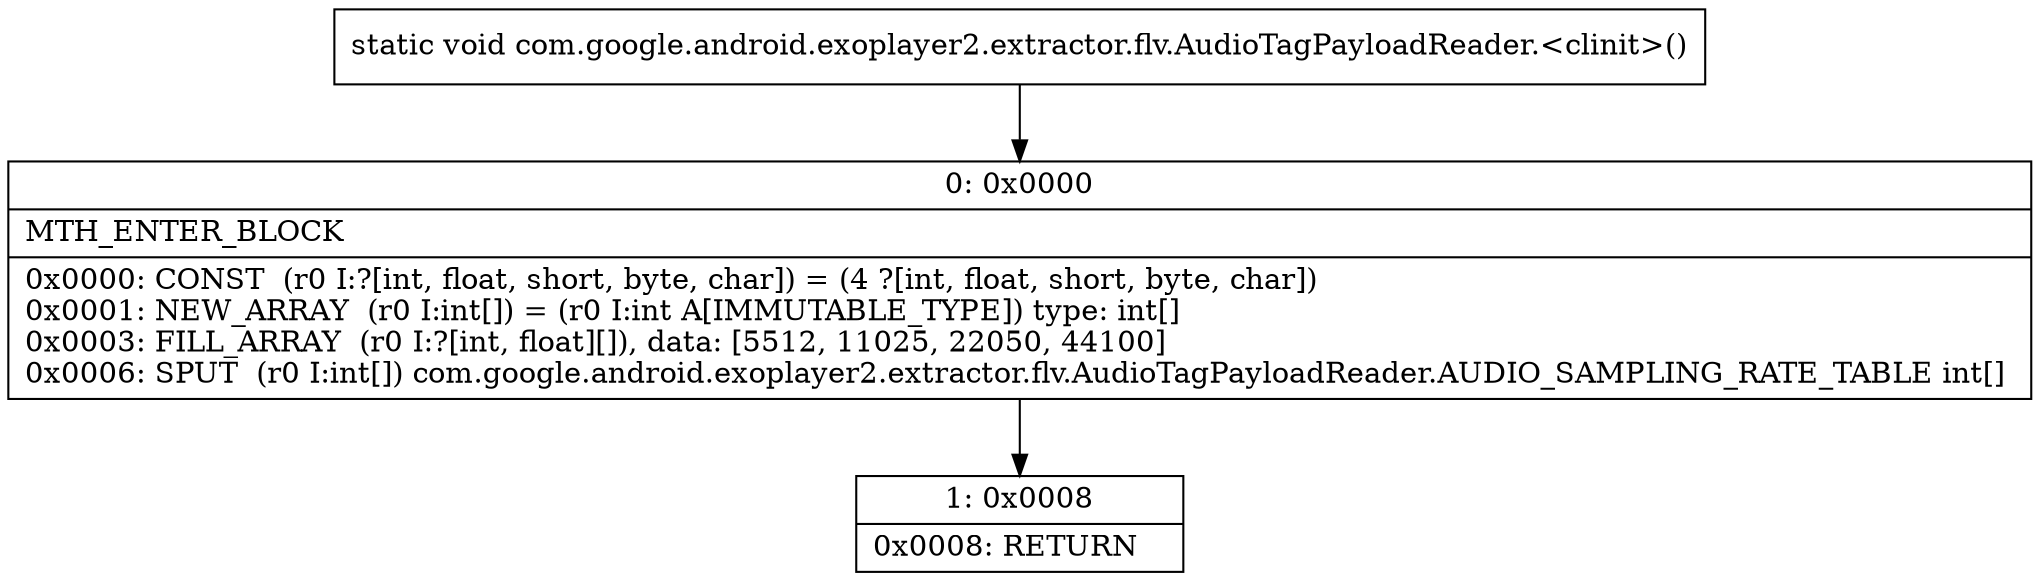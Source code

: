 digraph "CFG forcom.google.android.exoplayer2.extractor.flv.AudioTagPayloadReader.\<clinit\>()V" {
Node_0 [shape=record,label="{0\:\ 0x0000|MTH_ENTER_BLOCK\l|0x0000: CONST  (r0 I:?[int, float, short, byte, char]) = (4 ?[int, float, short, byte, char]) \l0x0001: NEW_ARRAY  (r0 I:int[]) = (r0 I:int A[IMMUTABLE_TYPE]) type: int[] \l0x0003: FILL_ARRAY  (r0 I:?[int, float][]), data: [5512, 11025, 22050, 44100] \l0x0006: SPUT  (r0 I:int[]) com.google.android.exoplayer2.extractor.flv.AudioTagPayloadReader.AUDIO_SAMPLING_RATE_TABLE int[] \l}"];
Node_1 [shape=record,label="{1\:\ 0x0008|0x0008: RETURN   \l}"];
MethodNode[shape=record,label="{static void com.google.android.exoplayer2.extractor.flv.AudioTagPayloadReader.\<clinit\>() }"];
MethodNode -> Node_0;
Node_0 -> Node_1;
}


